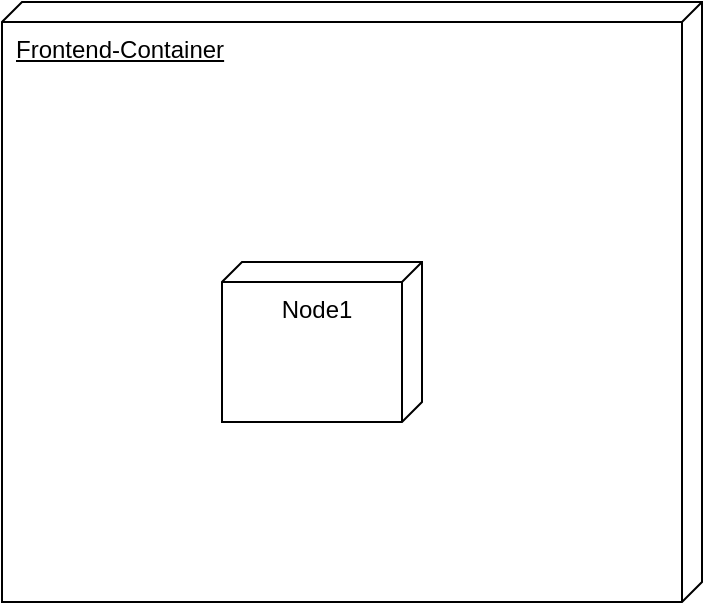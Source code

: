 <mxfile version="24.6.2" type="github">
  <diagram name="Seite-1" id="62-I2j5H8c_jlzZDV0tS">
    <mxGraphModel dx="2048" dy="1871" grid="1" gridSize="10" guides="1" tooltips="1" connect="1" arrows="1" fold="1" page="1" pageScale="1" pageWidth="827" pageHeight="1169" math="0" shadow="0">
      <root>
        <mxCell id="0" />
        <mxCell id="1" parent="0" />
        <mxCell id="WhK4WuoLG0qcPCvB2M2P-3" value="&lt;u&gt;Frontend-Container&lt;/u&gt;" style="verticalAlign=top;align=left;shape=cube;size=10;direction=south;fontStyle=0;html=1;boundedLbl=1;spacingLeft=5;whiteSpace=wrap;" vertex="1" parent="1">
          <mxGeometry x="-770" y="-100" width="350" height="300" as="geometry" />
        </mxCell>
        <mxCell id="WhK4WuoLG0qcPCvB2M2P-4" value="Node1" style="verticalAlign=top;align=center;shape=cube;size=10;direction=south;html=1;boundedLbl=1;spacingLeft=5;whiteSpace=wrap;" vertex="1" parent="WhK4WuoLG0qcPCvB2M2P-3">
          <mxGeometry width="100" height="80" relative="1" as="geometry">
            <mxPoint x="110" y="130" as="offset" />
          </mxGeometry>
        </mxCell>
      </root>
    </mxGraphModel>
  </diagram>
</mxfile>
